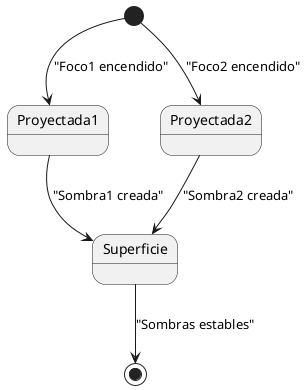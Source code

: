@startuml
[*] --> Proyectada1 : "Foco1 encendido"
[*] --> Proyectada2 : "Foco2 encendido"
Proyectada1 --> Superficie : "Sombra1 creada"
Proyectada2 --> Superficie : "Sombra2 creada"
Superficie --> [*] : "Sombras estables"
@enduml
